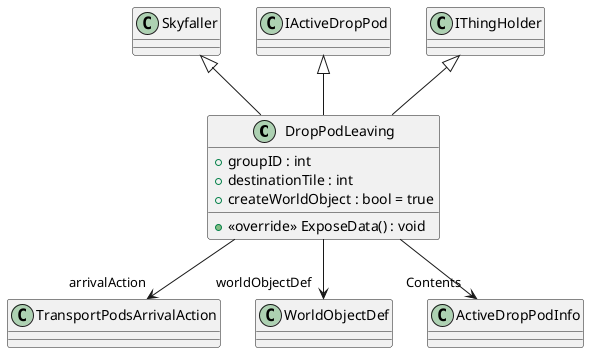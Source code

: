 @startuml
class DropPodLeaving {
    + groupID : int
    + destinationTile : int
    + createWorldObject : bool = true
    + <<override>> ExposeData() : void
}
Skyfaller <|-- DropPodLeaving
IActiveDropPod <|-- DropPodLeaving
IThingHolder <|-- DropPodLeaving
DropPodLeaving --> "arrivalAction" TransportPodsArrivalAction
DropPodLeaving --> "worldObjectDef" WorldObjectDef
DropPodLeaving --> "Contents" ActiveDropPodInfo
@enduml
